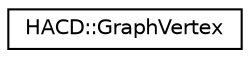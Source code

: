 digraph "Graphical Class Hierarchy"
{
  edge [fontname="Helvetica",fontsize="10",labelfontname="Helvetica",labelfontsize="10"];
  node [fontname="Helvetica",fontsize="10",shape=record];
  rankdir="LR";
  Node1 [label="HACD::GraphVertex",height=0.2,width=0.4,color="black", fillcolor="white", style="filled",URL="$class_h_a_c_d_1_1_graph_vertex.html"];
}

